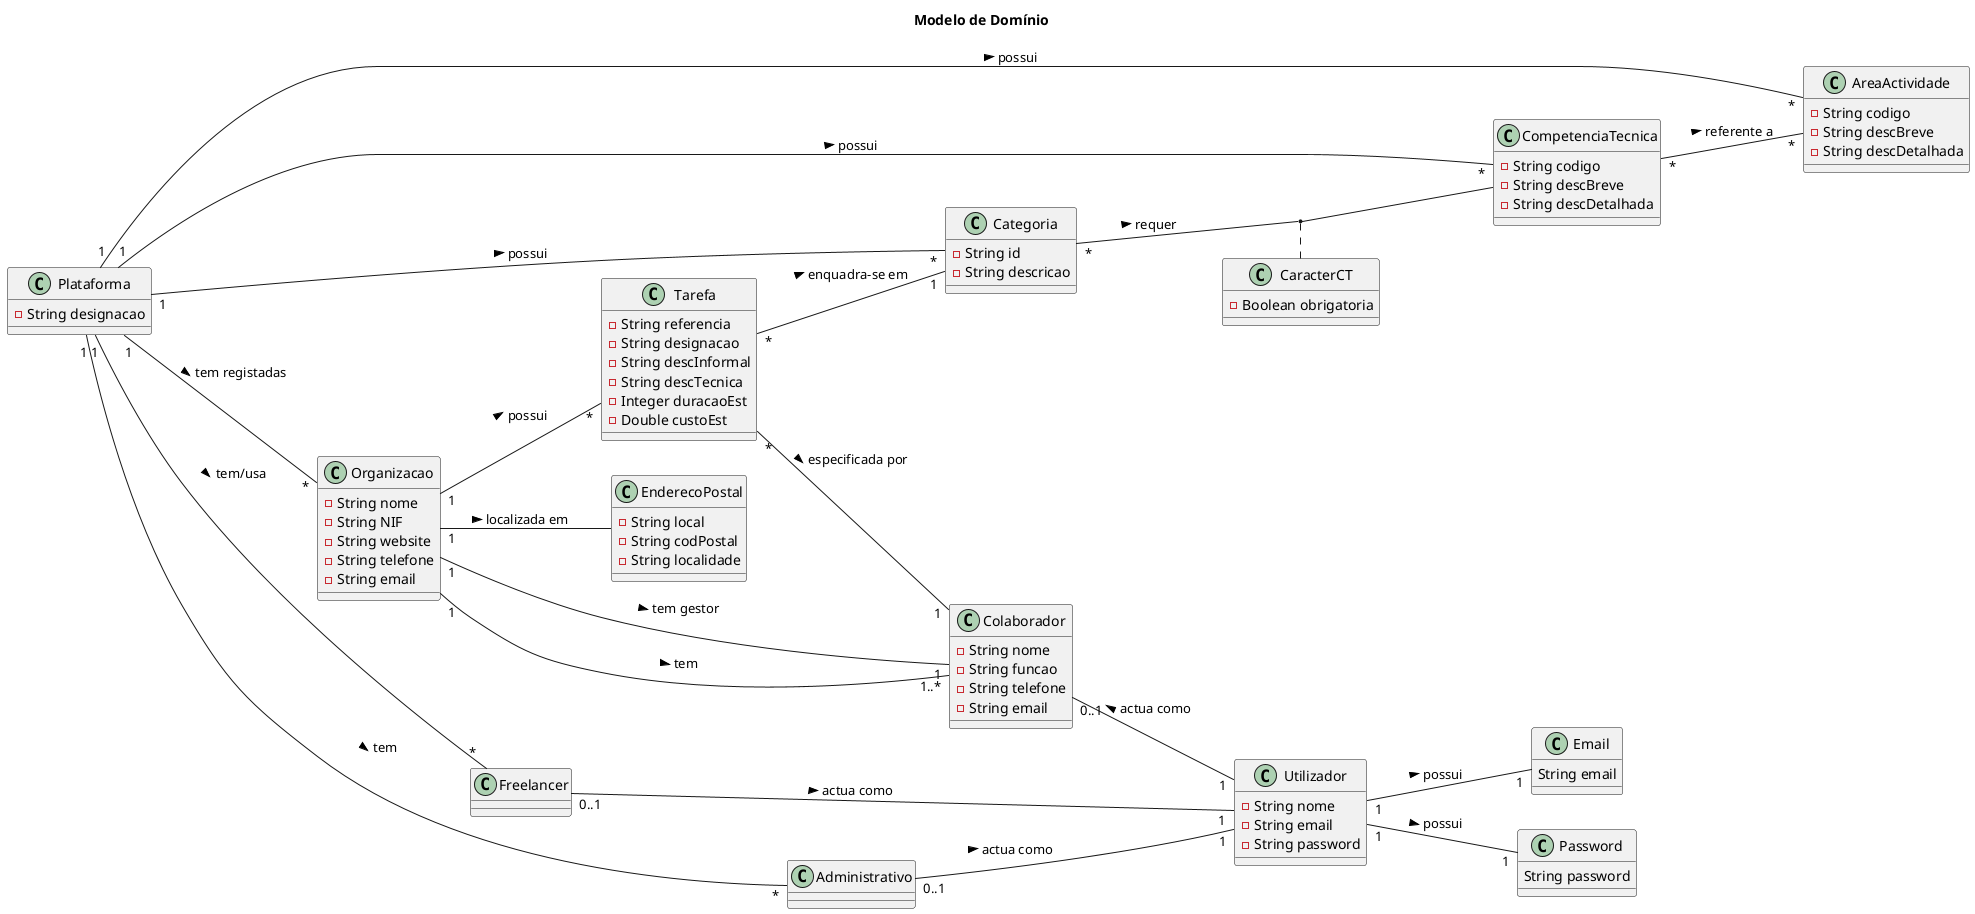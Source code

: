 @startuml
title Modelo de Domínio

left to right direction
class Plataforma {
    -String designacao
}

class AreaActividade {
    -String codigo
    -String descBreve
    -String descDetalhada
}

class CompetenciaTecnica {
    -String codigo
    -String descBreve
    -String descDetalhada
}

class Organizacao {
    -String nome
    -String NIF
    -String website
    -String telefone
    -String email
}

class Tarefa {
    -String referencia
    -String designacao
    -String descInformal
    -String descTecnica
    -Integer duracaoEst
    -Double custoEst
}

class CaracterCT {
    -Boolean obrigatoria
}

class Categoria {
    -String id
    -String descricao 
}

class Colaborador {
    -String nome
    -String funcao
    -String telefone
    -String email
}

class EnderecoPostal {
    -String local
    -String codPostal
    -String localidade
}

class Freelancer {
}

class Administrativo {
}

class Utilizador {
    -String nome
    -String email
    -String password
}

class Password {
    String password
}

class Email {
    String email
}

Plataforma"1" -- "*"Organizacao: tem registadas >
Plataforma"1" -- "*"Freelancer: tem/usa >
Plataforma"1" -- "*"Administrativo: tem >
Plataforma"1" -- "*"AreaActividade: possui >
Plataforma"1" -- "*"CompetenciaTecnica: possui >
Plataforma"1" -- "*"Categoria: possui >
Tarefa"*" -- "1"Categoria: enquadra-se em >
Tarefa"*" -- "1"Colaborador: especificada por >
CompetenciaTecnica"*" -- "*"AreaActividade: referente a >
Organizacao"1" -- "*"Tarefa: possui >
Organizacao"1" -- EnderecoPostal: localizada em >
Organizacao"1" -- "1"Colaborador: tem gestor >
Organizacao"1" -- "1..*"Colaborador: tem >
Freelancer"0..1" -- "1"Utilizador: actua como >
Administrativo"0..1" -- "1"Utilizador: actua como >
Colaborador"0..1" -- "1"Utilizador: actua como <
Categoria"*" -- CompetenciaTecnica: requer >
(Categoria, CompetenciaTecnica) . CaracterCT
Utilizador"1" -- "1"Email: possui >
Utilizador"1" -- "1"Password: possui >


@enduml